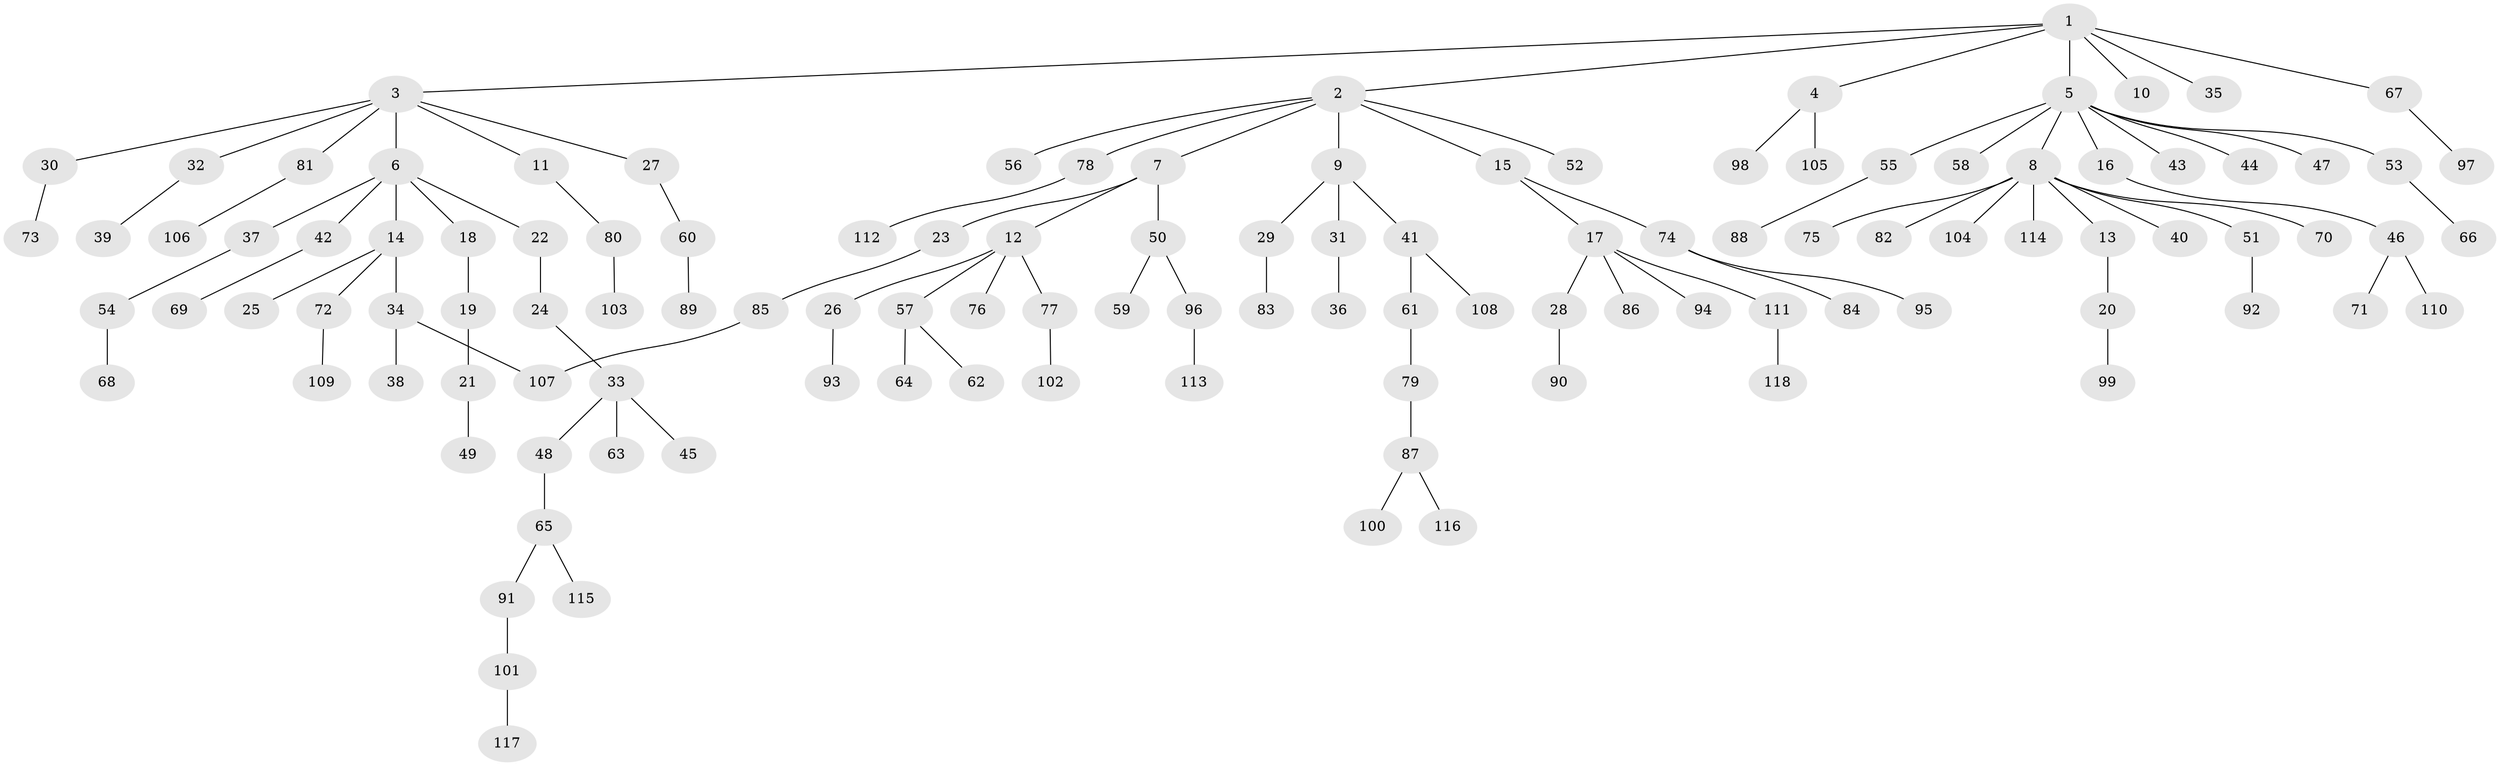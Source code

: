 // coarse degree distribution, {6: 0.04225352112676056, 7: 0.014084507042253521, 2: 0.2535211267605634, 8: 0.028169014084507043, 4: 0.056338028169014086, 3: 0.04225352112676056, 1: 0.5633802816901409}
// Generated by graph-tools (version 1.1) at 2025/48/03/04/25 22:48:58]
// undirected, 118 vertices, 118 edges
graph export_dot {
  node [color=gray90,style=filled];
  1;
  2;
  3;
  4;
  5;
  6;
  7;
  8;
  9;
  10;
  11;
  12;
  13;
  14;
  15;
  16;
  17;
  18;
  19;
  20;
  21;
  22;
  23;
  24;
  25;
  26;
  27;
  28;
  29;
  30;
  31;
  32;
  33;
  34;
  35;
  36;
  37;
  38;
  39;
  40;
  41;
  42;
  43;
  44;
  45;
  46;
  47;
  48;
  49;
  50;
  51;
  52;
  53;
  54;
  55;
  56;
  57;
  58;
  59;
  60;
  61;
  62;
  63;
  64;
  65;
  66;
  67;
  68;
  69;
  70;
  71;
  72;
  73;
  74;
  75;
  76;
  77;
  78;
  79;
  80;
  81;
  82;
  83;
  84;
  85;
  86;
  87;
  88;
  89;
  90;
  91;
  92;
  93;
  94;
  95;
  96;
  97;
  98;
  99;
  100;
  101;
  102;
  103;
  104;
  105;
  106;
  107;
  108;
  109;
  110;
  111;
  112;
  113;
  114;
  115;
  116;
  117;
  118;
  1 -- 2;
  1 -- 3;
  1 -- 4;
  1 -- 5;
  1 -- 10;
  1 -- 35;
  1 -- 67;
  2 -- 7;
  2 -- 9;
  2 -- 15;
  2 -- 52;
  2 -- 56;
  2 -- 78;
  3 -- 6;
  3 -- 11;
  3 -- 27;
  3 -- 30;
  3 -- 32;
  3 -- 81;
  4 -- 98;
  4 -- 105;
  5 -- 8;
  5 -- 16;
  5 -- 43;
  5 -- 44;
  5 -- 47;
  5 -- 53;
  5 -- 55;
  5 -- 58;
  6 -- 14;
  6 -- 18;
  6 -- 22;
  6 -- 37;
  6 -- 42;
  7 -- 12;
  7 -- 23;
  7 -- 50;
  8 -- 13;
  8 -- 40;
  8 -- 51;
  8 -- 70;
  8 -- 75;
  8 -- 82;
  8 -- 104;
  8 -- 114;
  9 -- 29;
  9 -- 31;
  9 -- 41;
  11 -- 80;
  12 -- 26;
  12 -- 57;
  12 -- 76;
  12 -- 77;
  13 -- 20;
  14 -- 25;
  14 -- 34;
  14 -- 72;
  15 -- 17;
  15 -- 74;
  16 -- 46;
  17 -- 28;
  17 -- 86;
  17 -- 94;
  17 -- 111;
  18 -- 19;
  19 -- 21;
  20 -- 99;
  21 -- 49;
  22 -- 24;
  23 -- 85;
  24 -- 33;
  26 -- 93;
  27 -- 60;
  28 -- 90;
  29 -- 83;
  30 -- 73;
  31 -- 36;
  32 -- 39;
  33 -- 45;
  33 -- 48;
  33 -- 63;
  34 -- 38;
  34 -- 107;
  37 -- 54;
  41 -- 61;
  41 -- 108;
  42 -- 69;
  46 -- 71;
  46 -- 110;
  48 -- 65;
  50 -- 59;
  50 -- 96;
  51 -- 92;
  53 -- 66;
  54 -- 68;
  55 -- 88;
  57 -- 62;
  57 -- 64;
  60 -- 89;
  61 -- 79;
  65 -- 91;
  65 -- 115;
  67 -- 97;
  72 -- 109;
  74 -- 84;
  74 -- 95;
  77 -- 102;
  78 -- 112;
  79 -- 87;
  80 -- 103;
  81 -- 106;
  85 -- 107;
  87 -- 100;
  87 -- 116;
  91 -- 101;
  96 -- 113;
  101 -- 117;
  111 -- 118;
}
